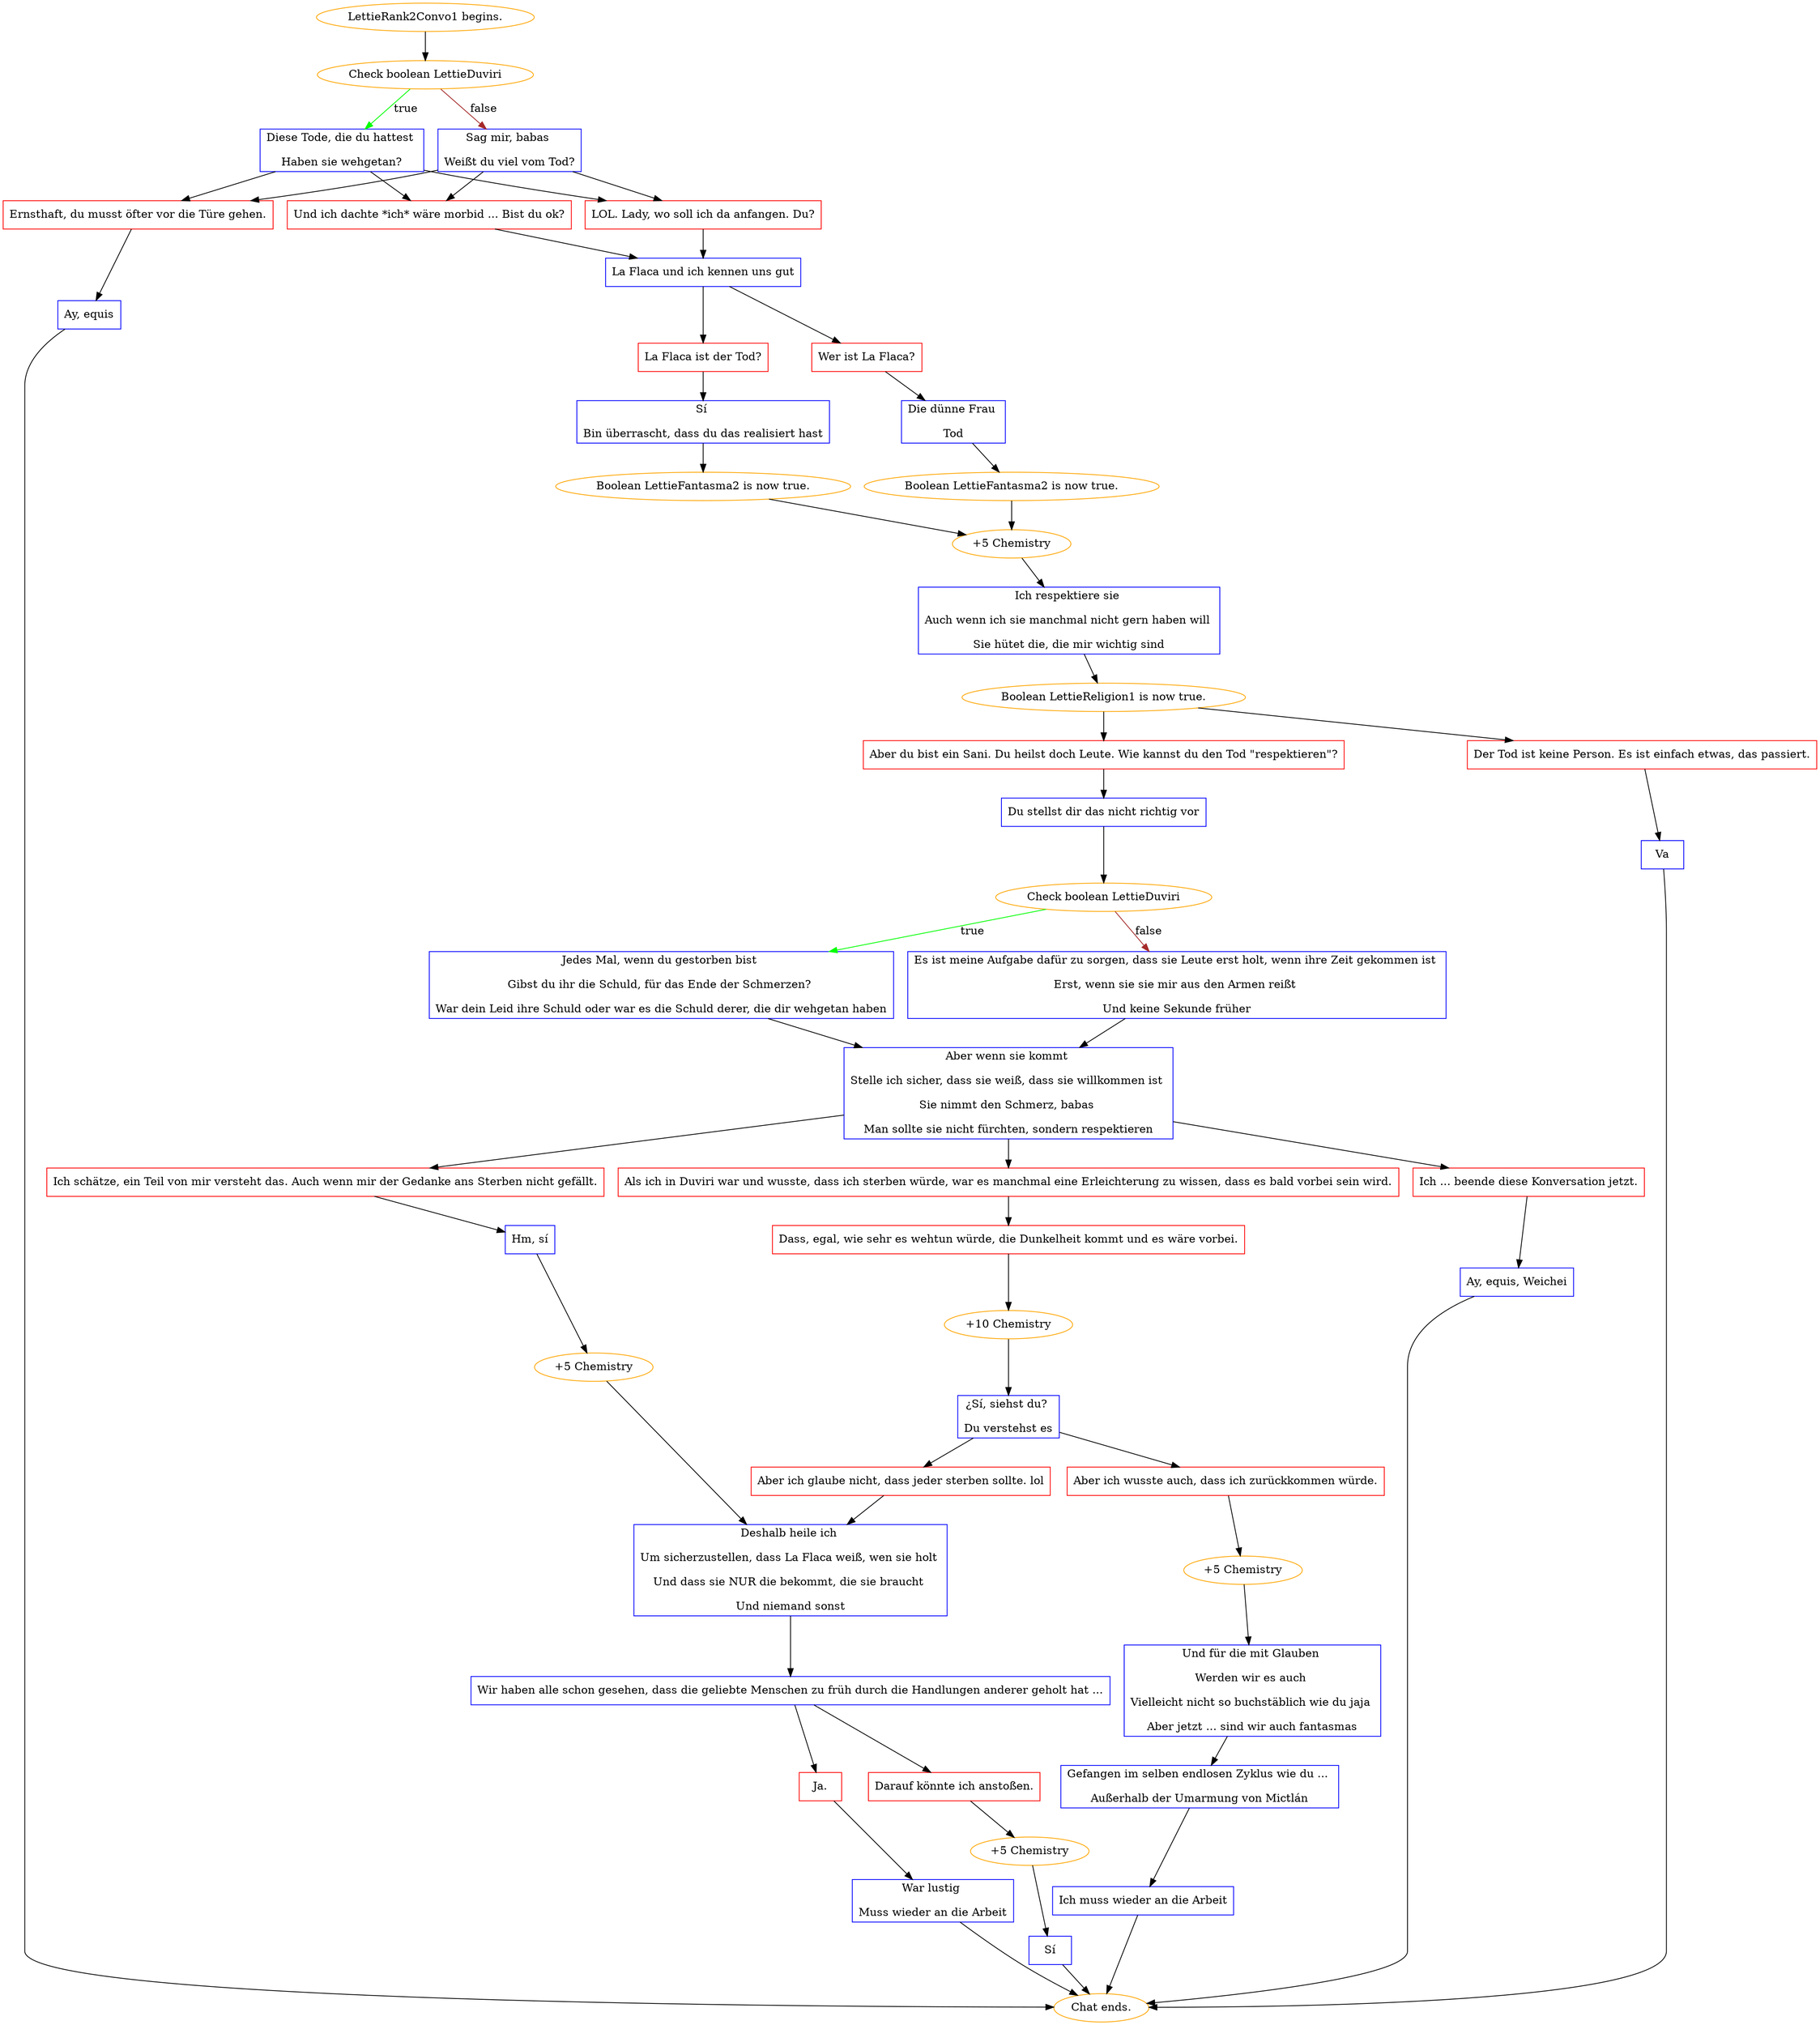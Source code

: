 digraph {
	"LettieRank2Convo1 begins." [color=orange];
		"LettieRank2Convo1 begins." -> j2549990084;
	j2549990084 [label="Check boolean LettieDuviri",color=orange];
		j2549990084 -> j331212271 [label=true,color=green];
		j2549990084 -> j3881603659 [label=false,color=brown];
	j331212271 [label="Diese Tode, die du hattest 
Haben sie wehgetan?",shape=box,color=blue];
		j331212271 -> j4142826951;
		j331212271 -> j3315271823;
		j331212271 -> j4092590321;
	j3881603659 [label="Sag mir, babas 
Weißt du viel vom Tod?",shape=box,color=blue];
		j3881603659 -> j4142826951;
		j3881603659 -> j3315271823;
		j3881603659 -> j4092590321;
	j4142826951 [label="Und ich dachte *ich* wäre morbid ... Bist du ok?",shape=box,color=red];
		j4142826951 -> j1010696832;
	j3315271823 [label="LOL. Lady, wo soll ich da anfangen. Du?",shape=box,color=red];
		j3315271823 -> j1010696832;
	j4092590321 [label="Ernsthaft, du musst öfter vor die Türe gehen.",shape=box,color=red];
		j4092590321 -> j1759475013;
	j1010696832 [label="La Flaca und ich kennen uns gut",shape=box,color=blue];
		j1010696832 -> j76165159;
		j1010696832 -> j3007368356;
	j1759475013 [label="Ay, equis",shape=box,color=blue];
		j1759475013 -> "Chat ends.";
	j76165159 [label="La Flaca ist der Tod?",shape=box,color=red];
		j76165159 -> j1276455730;
	j3007368356 [label="Wer ist La Flaca?",shape=box,color=red];
		j3007368356 -> j4188775522;
	"Chat ends." [color=orange];
	j1276455730 [label="Sí 
Bin überrascht, dass du das realisiert hast",shape=box,color=blue];
		j1276455730 -> j3135436888;
	j4188775522 [label="Die dünne Frau 
Tod",shape=box,color=blue];
		j4188775522 -> j2929876951;
	j3135436888 [label="Boolean LettieFantasma2 is now true.",color=orange];
		j3135436888 -> j4183009733;
	j2929876951 [label="Boolean LettieFantasma2 is now true.",color=orange];
		j2929876951 -> j4183009733;
	j4183009733 [label="+5 Chemistry",color=orange];
		j4183009733 -> j3316127295;
	j3316127295 [label="Ich respektiere sie 
Auch wenn ich sie manchmal nicht gern haben will 
Sie hütet die, die mir wichtig sind",shape=box,color=blue];
		j3316127295 -> j4268386380;
	j4268386380 [label="Boolean LettieReligion1 is now true.",color=orange];
		j4268386380 -> j4129794199;
		j4268386380 -> j1822631380;
	j4129794199 [label="Aber du bist ein Sani. Du heilst doch Leute. Wie kannst du den Tod \"respektieren\"?",shape=box,color=red];
		j4129794199 -> j4114816705;
	j1822631380 [label="Der Tod ist keine Person. Es ist einfach etwas, das passiert.",shape=box,color=red];
		j1822631380 -> j2547240352;
	j4114816705 [label="Du stellst dir das nicht richtig vor",shape=box,color=blue];
		j4114816705 -> j4087927951;
	j2547240352 [label="Va",shape=box,color=blue];
		j2547240352 -> "Chat ends.";
	j4087927951 [label="Check boolean LettieDuviri",color=orange];
		j4087927951 -> j3084642092 [label=true,color=green];
		j4087927951 -> j735519097 [label=false,color=brown];
	j3084642092 [label="Jedes Mal, wenn du gestorben bist 
Gibst du ihr die Schuld, für das Ende der Schmerzen? 
War dein Leid ihre Schuld oder war es die Schuld derer, die dir wehgetan haben",shape=box,color=blue];
		j3084642092 -> j2941328199;
	j735519097 [label="Es ist meine Aufgabe dafür zu sorgen, dass sie Leute erst holt, wenn ihre Zeit gekommen ist 
Erst, wenn sie sie mir aus den Armen reißt 
Und keine Sekunde früher",shape=box,color=blue];
		j735519097 -> j2941328199;
	j2941328199 [label="Aber wenn sie kommt 
Stelle ich sicher, dass sie weiß, dass sie willkommen ist 
Sie nimmt den Schmerz, babas 
Man sollte sie nicht fürchten, sondern respektieren",shape=box,color=blue];
		j2941328199 -> j2020134694;
		j2941328199 -> j3511114605;
		j2941328199 -> j2461058225;
	j2020134694 [label="Als ich in Duviri war und wusste, dass ich sterben würde, war es manchmal eine Erleichterung zu wissen, dass es bald vorbei sein wird.",shape=box,color=red];
		j2020134694 -> j1162720912;
	j3511114605 [label="Ich schätze, ein Teil von mir versteht das. Auch wenn mir der Gedanke ans Sterben nicht gefällt.",shape=box,color=red];
		j3511114605 -> j2402831164;
	j2461058225 [label="Ich ... beende diese Konversation jetzt.",shape=box,color=red];
		j2461058225 -> j3516296637;
	j1162720912 [label="Dass, egal, wie sehr es wehtun würde, die Dunkelheit kommt und es wäre vorbei.",shape=box,color=red];
		j1162720912 -> j3632772463;
	j2402831164 [label="Hm, sí",shape=box,color=blue];
		j2402831164 -> j3466909431;
	j3516296637 [label="Ay, equis, Weichei",shape=box,color=blue];
		j3516296637 -> "Chat ends.";
	j3632772463 [label="+10 Chemistry",color=orange];
		j3632772463 -> j2553189330;
	j3466909431 [label="+5 Chemistry",color=orange];
		j3466909431 -> j1040626541;
	j2553189330 [label="¿Sí, siehst du? 
Du verstehst es",shape=box,color=blue];
		j2553189330 -> j1383002643;
		j2553189330 -> j3314408613;
	j1040626541 [label="Deshalb heile ich 
Um sicherzustellen, dass La Flaca weiß, wen sie holt 
Und dass sie NUR die bekommt, die sie braucht 
Und niemand sonst",shape=box,color=blue];
		j1040626541 -> j932425910;
	j1383002643 [label="Aber ich wusste auch, dass ich zurückkommen würde.",shape=box,color=red];
		j1383002643 -> j2816867831;
	j3314408613 [label="Aber ich glaube nicht, dass jeder sterben sollte. lol",shape=box,color=red];
		j3314408613 -> j1040626541;
	j932425910 [label="Wir haben alle schon gesehen, dass die geliebte Menschen zu früh durch die Handlungen anderer geholt hat ...",shape=box,color=blue];
		j932425910 -> j3013788769;
		j932425910 -> j2237203676;
	j2816867831 [label="+5 Chemistry",color=orange];
		j2816867831 -> j1993977979;
	j3013788769 [label="Ja.",shape=box,color=red];
		j3013788769 -> j3065875361;
	j2237203676 [label="Darauf könnte ich anstoßen.",shape=box,color=red];
		j2237203676 -> j3843951455;
	j1993977979 [label="Und für die mit Glauben 
Werden wir es auch 
Vielleicht nicht so buchstäblich wie du jaja 
Aber jetzt ... sind wir auch fantasmas",shape=box,color=blue];
		j1993977979 -> j2987248223;
	j3065875361 [label="War lustig 
Muss wieder an die Arbeit",shape=box,color=blue];
		j3065875361 -> "Chat ends.";
	j3843951455 [label="+5 Chemistry",color=orange];
		j3843951455 -> j792958072;
	j2987248223 [label="Gefangen im selben endlosen Zyklus wie du ... 
Außerhalb der Umarmung von Mictlán",shape=box,color=blue];
		j2987248223 -> j1744340060;
	j792958072 [label="Sí",shape=box,color=blue];
		j792958072 -> "Chat ends.";
	j1744340060 [label="Ich muss wieder an die Arbeit",shape=box,color=blue];
		j1744340060 -> "Chat ends.";
}